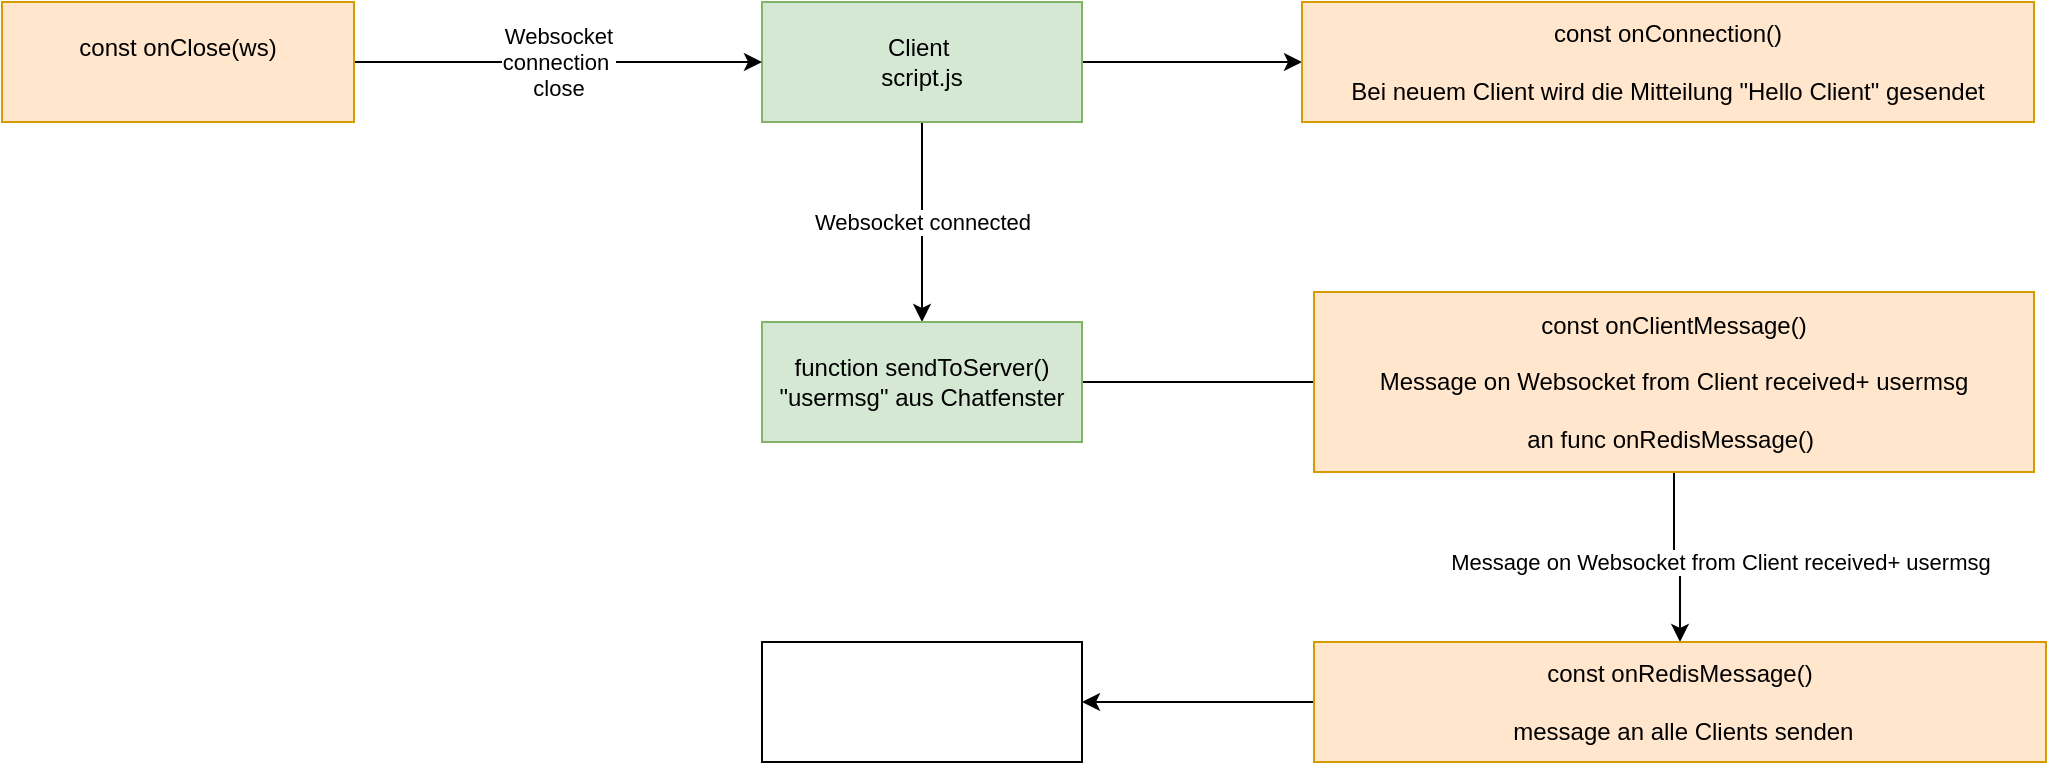 <mxfile version="21.2.8" type="device">
  <diagram name="Seite-1" id="hpTawFlPPX_jFgcMbi0m">
    <mxGraphModel dx="1434" dy="844" grid="1" gridSize="10" guides="1" tooltips="1" connect="1" arrows="1" fold="1" page="1" pageScale="1" pageWidth="1169" pageHeight="827" math="0" shadow="0">
      <root>
        <mxCell id="0" />
        <mxCell id="1" parent="0" />
        <mxCell id="vUBPVcn0IorBo8z8sTvL-3" value="Websocket connected" style="edgeStyle=orthogonalEdgeStyle;rounded=0;orthogonalLoop=1;jettySize=auto;html=1;entryX=0.5;entryY=0;entryDx=0;entryDy=0;" parent="1" source="vUBPVcn0IorBo8z8sTvL-1" target="vUBPVcn0IorBo8z8sTvL-2" edge="1">
          <mxGeometry relative="1" as="geometry" />
        </mxCell>
        <mxCell id="vUBPVcn0IorBo8z8sTvL-12" style="edgeStyle=orthogonalEdgeStyle;rounded=0;orthogonalLoop=1;jettySize=auto;html=1;" parent="1" source="vUBPVcn0IorBo8z8sTvL-1" target="vUBPVcn0IorBo8z8sTvL-10" edge="1">
          <mxGeometry relative="1" as="geometry" />
        </mxCell>
        <mxCell id="vUBPVcn0IorBo8z8sTvL-1" value="Client&amp;nbsp;&lt;br&gt;script.js" style="rounded=0;whiteSpace=wrap;html=1;fillColor=#d5e8d4;strokeColor=#82b366;" parent="1" vertex="1">
          <mxGeometry x="420" y="80" width="160" height="60" as="geometry" />
        </mxCell>
        <mxCell id="vUBPVcn0IorBo8z8sTvL-5" style="edgeStyle=orthogonalEdgeStyle;rounded=0;orthogonalLoop=1;jettySize=auto;html=1;exitX=1;exitY=0.5;exitDx=0;exitDy=0;entryX=0;entryY=0.5;entryDx=0;entryDy=0;" parent="1" source="vUBPVcn0IorBo8z8sTvL-2" target="vUBPVcn0IorBo8z8sTvL-4" edge="1">
          <mxGeometry relative="1" as="geometry">
            <Array as="points">
              <mxPoint x="740" y="270" />
              <mxPoint x="740" y="270" />
            </Array>
          </mxGeometry>
        </mxCell>
        <mxCell id="vUBPVcn0IorBo8z8sTvL-2" value="function sendToServer()&lt;br&gt;&quot;usermsg&quot; aus Chatfenster" style="rounded=0;whiteSpace=wrap;html=1;fillColor=#d5e8d4;strokeColor=#82b366;" parent="1" vertex="1">
          <mxGeometry x="420" y="240" width="160" height="60" as="geometry" />
        </mxCell>
        <mxCell id="vUBPVcn0IorBo8z8sTvL-7" value="Message on Websocket from Client received+ usermsg" style="edgeStyle=orthogonalEdgeStyle;rounded=0;orthogonalLoop=1;jettySize=auto;html=1;" parent="1" source="vUBPVcn0IorBo8z8sTvL-4" target="vUBPVcn0IorBo8z8sTvL-6" edge="1">
          <mxGeometry x="0.077" y="20" relative="1" as="geometry">
            <mxPoint as="offset" />
          </mxGeometry>
        </mxCell>
        <mxCell id="vUBPVcn0IorBo8z8sTvL-4" value="const onClientMessage()&lt;br&gt;&lt;br&gt;Message on Websocket from Client received+ usermsg&lt;br&gt;&lt;br&gt;an func onRedisMessage()&amp;nbsp;" style="rounded=0;whiteSpace=wrap;html=1;fillColor=#ffe6cc;strokeColor=#d79b00;" parent="1" vertex="1">
          <mxGeometry x="696" y="225" width="360" height="90" as="geometry" />
        </mxCell>
        <mxCell id="vUBPVcn0IorBo8z8sTvL-9" style="edgeStyle=orthogonalEdgeStyle;rounded=0;orthogonalLoop=1;jettySize=auto;html=1;exitX=0;exitY=0.5;exitDx=0;exitDy=0;entryX=1;entryY=0.5;entryDx=0;entryDy=0;" parent="1" source="vUBPVcn0IorBo8z8sTvL-6" target="vUBPVcn0IorBo8z8sTvL-8" edge="1">
          <mxGeometry relative="1" as="geometry" />
        </mxCell>
        <mxCell id="vUBPVcn0IorBo8z8sTvL-6" value="const onRedisMessage()&lt;br&gt;&lt;br&gt;&amp;nbsp;message an alle Clients senden" style="rounded=0;whiteSpace=wrap;html=1;fillColor=#ffe6cc;strokeColor=#d79b00;" parent="1" vertex="1">
          <mxGeometry x="696" y="400" width="366" height="60" as="geometry" />
        </mxCell>
        <mxCell id="vUBPVcn0IorBo8z8sTvL-8" value="" style="rounded=0;whiteSpace=wrap;html=1;" parent="1" vertex="1">
          <mxGeometry x="420" y="400" width="160" height="60" as="geometry" />
        </mxCell>
        <mxCell id="vUBPVcn0IorBo8z8sTvL-10" value="const onConnection()&lt;br&gt;&lt;br&gt;Bei neuem Client wird die Mitteilung &quot;Hello Client&quot; gesendet&lt;br&gt;" style="rounded=0;whiteSpace=wrap;html=1;fillColor=#ffe6cc;strokeColor=#d79b00;" parent="1" vertex="1">
          <mxGeometry x="690" y="80" width="366" height="60" as="geometry" />
        </mxCell>
        <mxCell id="vUBPVcn0IorBo8z8sTvL-15" value="Websocket &lt;br&gt;connection&amp;nbsp;&lt;br&gt;close" style="edgeStyle=orthogonalEdgeStyle;rounded=0;orthogonalLoop=1;jettySize=auto;html=1;" parent="1" source="vUBPVcn0IorBo8z8sTvL-13" target="vUBPVcn0IorBo8z8sTvL-1" edge="1">
          <mxGeometry relative="1" as="geometry" />
        </mxCell>
        <mxCell id="vUBPVcn0IorBo8z8sTvL-13" value="const onClose(ws)&lt;br&gt;&lt;br&gt;" style="rounded=0;whiteSpace=wrap;html=1;fillColor=#ffe6cc;strokeColor=#d79b00;" parent="1" vertex="1">
          <mxGeometry x="40" y="80" width="176" height="60" as="geometry" />
        </mxCell>
      </root>
    </mxGraphModel>
  </diagram>
</mxfile>

